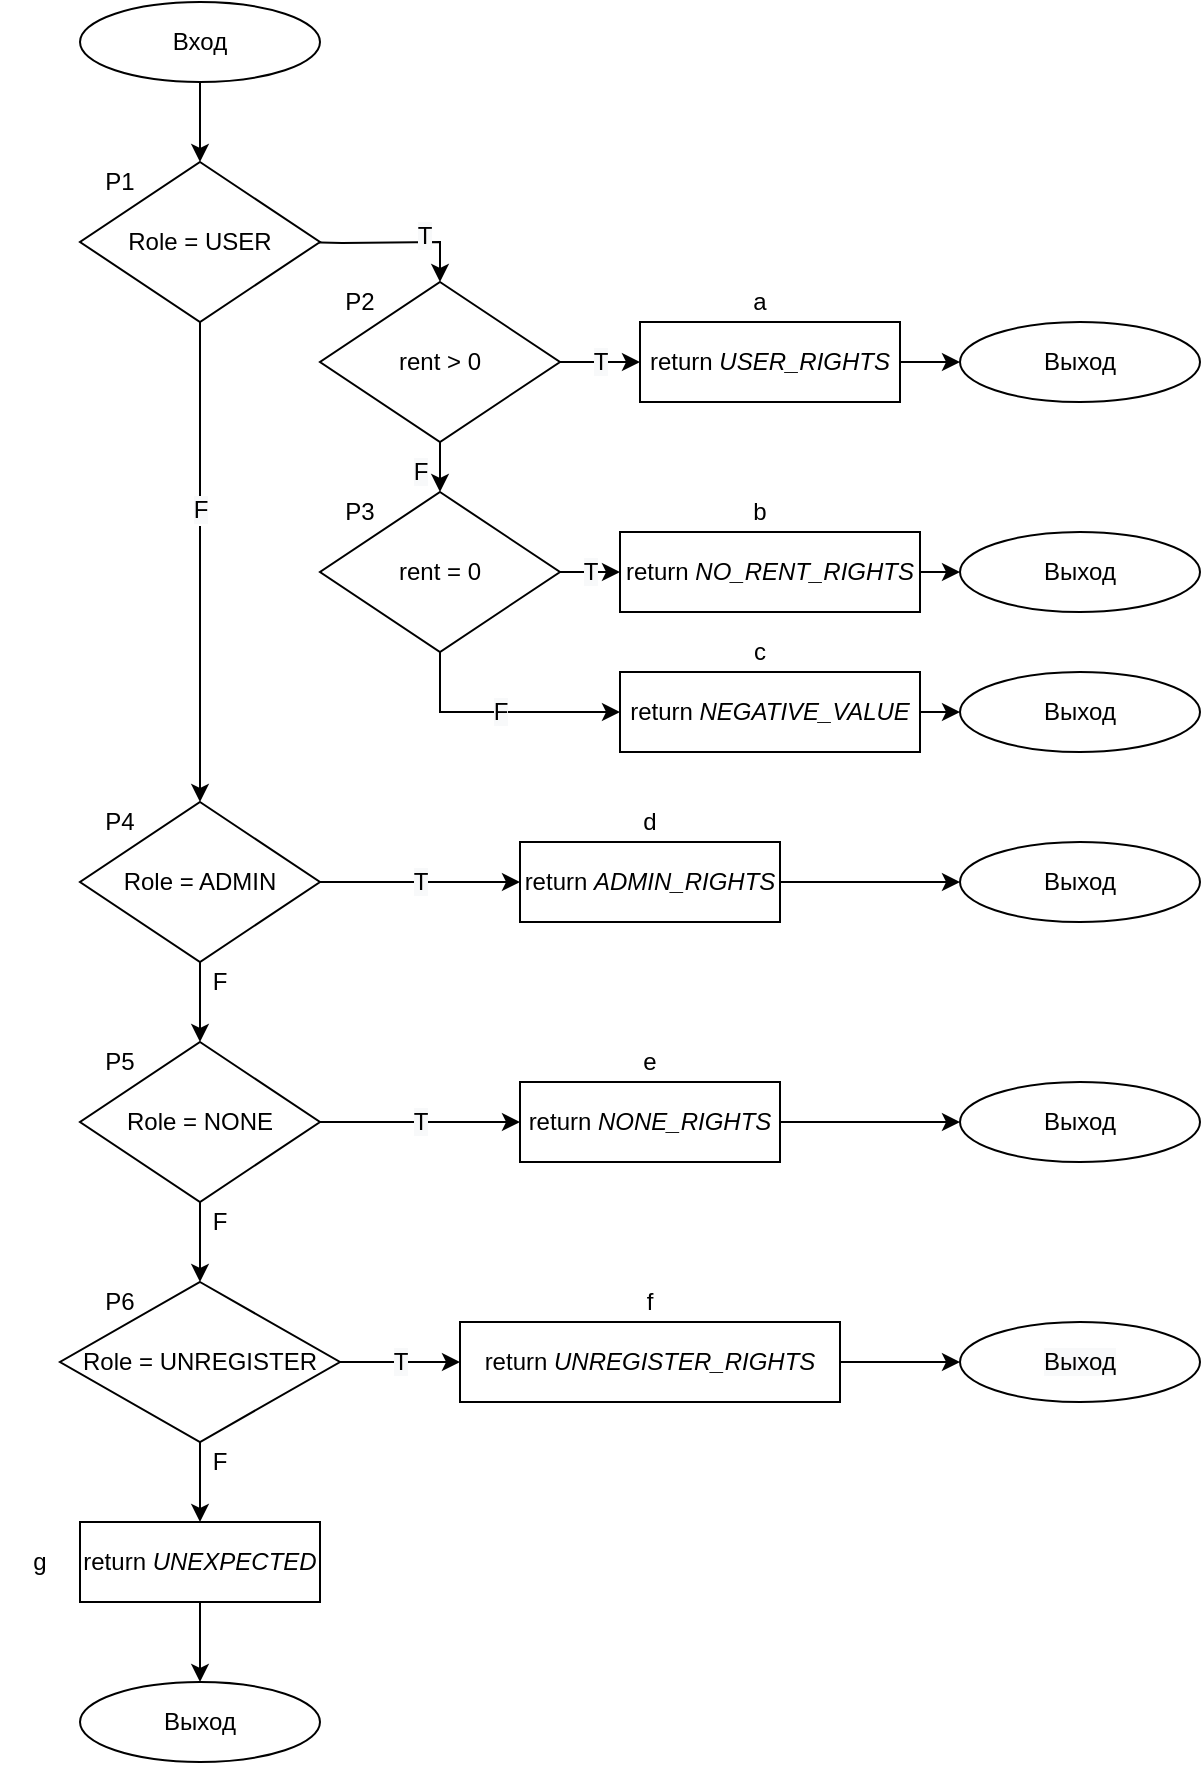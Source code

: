 <mxfile version="13.7.9" type="device"><diagram id="hsRj_pQ6heNIjuWjp-Pn" name="Страница 1"><mxGraphModel dx="1422" dy="822" grid="1" gridSize="10" guides="1" tooltips="1" connect="1" arrows="1" fold="1" page="1" pageScale="1" pageWidth="827" pageHeight="1169" math="0" shadow="0"><root><mxCell id="0"/><mxCell id="1" parent="0"/><mxCell id="_PP-SBwaMyu5EgCgmmOH-9" style="edgeStyle=orthogonalEdgeStyle;rounded=0;orthogonalLoop=1;jettySize=auto;html=1;exitX=0.5;exitY=1;exitDx=0;exitDy=0;entryX=0.5;entryY=0;entryDx=0;entryDy=0;" edge="1" parent="1" source="_PP-SBwaMyu5EgCgmmOH-1" target="_PP-SBwaMyu5EgCgmmOH-4"><mxGeometry relative="1" as="geometry"/></mxCell><mxCell id="_PP-SBwaMyu5EgCgmmOH-1" value="Вход" style="ellipse;whiteSpace=wrap;html=1;" vertex="1" parent="1"><mxGeometry x="360" y="40" width="120" height="40" as="geometry"/></mxCell><mxCell id="_PP-SBwaMyu5EgCgmmOH-10" style="edgeStyle=orthogonalEdgeStyle;rounded=0;orthogonalLoop=1;jettySize=auto;html=1;exitX=0.5;exitY=1;exitDx=0;exitDy=0;" edge="1" parent="1" source="_PP-SBwaMyu5EgCgmmOH-4" target="_PP-SBwaMyu5EgCgmmOH-5"><mxGeometry relative="1" as="geometry"/></mxCell><mxCell id="_PP-SBwaMyu5EgCgmmOH-70" value="&lt;span style=&quot;font-size: 12px ; background-color: rgb(248 , 249 , 250)&quot;&gt;F&lt;/span&gt;" style="edgeLabel;html=1;align=center;verticalAlign=middle;resizable=0;points=[];fontFamily=Helvetica;fontColor=#000000;" vertex="1" connectable="0" parent="_PP-SBwaMyu5EgCgmmOH-10"><mxGeometry x="-0.217" relative="1" as="geometry"><mxPoint as="offset"/></mxGeometry></mxCell><mxCell id="_PP-SBwaMyu5EgCgmmOH-16" style="edgeStyle=orthogonalEdgeStyle;rounded=0;orthogonalLoop=1;jettySize=auto;html=1;exitX=1;exitY=0.5;exitDx=0;exitDy=0;entryX=0.5;entryY=0;entryDx=0;entryDy=0;" edge="1" parent="1" target="_PP-SBwaMyu5EgCgmmOH-15"><mxGeometry relative="1" as="geometry"><mxPoint x="470" y="160" as="sourcePoint"/></mxGeometry></mxCell><mxCell id="_PP-SBwaMyu5EgCgmmOH-68" value="&lt;span style=&quot;font-size: 12px ; background-color: rgb(248 , 249 , 250)&quot;&gt;T&lt;/span&gt;" style="edgeLabel;html=1;align=center;verticalAlign=middle;resizable=0;points=[];fontFamily=Helvetica;fontColor=#000000;" vertex="1" connectable="0" parent="_PP-SBwaMyu5EgCgmmOH-16"><mxGeometry x="0.378" y="3" relative="1" as="geometry"><mxPoint as="offset"/></mxGeometry></mxCell><mxCell id="_PP-SBwaMyu5EgCgmmOH-4" value="Role = USER" style="rhombus;whiteSpace=wrap;html=1;" vertex="1" parent="1"><mxGeometry x="360" y="120" width="120" height="80" as="geometry"/></mxCell><mxCell id="_PP-SBwaMyu5EgCgmmOH-11" style="edgeStyle=orthogonalEdgeStyle;rounded=0;orthogonalLoop=1;jettySize=auto;html=1;exitX=0.5;exitY=1;exitDx=0;exitDy=0;entryX=0.5;entryY=0;entryDx=0;entryDy=0;" edge="1" parent="1" source="_PP-SBwaMyu5EgCgmmOH-5" target="_PP-SBwaMyu5EgCgmmOH-6"><mxGeometry relative="1" as="geometry"/></mxCell><mxCell id="_PP-SBwaMyu5EgCgmmOH-34" value="&#10;&#10;&lt;span style=&quot;color: rgb(0, 0, 0); font-family: helvetica; font-size: 12px; font-style: normal; font-weight: 400; letter-spacing: normal; text-align: center; text-indent: 0px; text-transform: none; word-spacing: 0px; background-color: rgb(248, 249, 250); display: inline; float: none;&quot;&gt;T&lt;/span&gt;&#10;&#10;" style="edgeStyle=orthogonalEdgeStyle;rounded=0;orthogonalLoop=1;jettySize=auto;html=1;exitX=1;exitY=0.5;exitDx=0;exitDy=0;entryX=0;entryY=0.5;entryDx=0;entryDy=0;fontFamily=Helvetica;fontColor=#000000;" edge="1" parent="1" source="_PP-SBwaMyu5EgCgmmOH-5" target="_PP-SBwaMyu5EgCgmmOH-26"><mxGeometry relative="1" as="geometry"/></mxCell><mxCell id="_PP-SBwaMyu5EgCgmmOH-5" value="Role = ADMIN" style="rhombus;whiteSpace=wrap;html=1;" vertex="1" parent="1"><mxGeometry x="360" y="440" width="120" height="80" as="geometry"/></mxCell><mxCell id="_PP-SBwaMyu5EgCgmmOH-12" style="edgeStyle=orthogonalEdgeStyle;rounded=0;orthogonalLoop=1;jettySize=auto;html=1;exitX=0.5;exitY=1;exitDx=0;exitDy=0;" edge="1" parent="1" source="_PP-SBwaMyu5EgCgmmOH-6" target="_PP-SBwaMyu5EgCgmmOH-7"><mxGeometry relative="1" as="geometry"/></mxCell><mxCell id="_PP-SBwaMyu5EgCgmmOH-35" value="&#10;&#10;&lt;span style=&quot;color: rgb(0, 0, 0); font-family: helvetica; font-size: 12px; font-style: normal; font-weight: 400; letter-spacing: normal; text-align: center; text-indent: 0px; text-transform: none; word-spacing: 0px; background-color: rgb(248, 249, 250); display: inline; float: none;&quot;&gt;T&lt;/span&gt;&#10;&#10;" style="edgeStyle=orthogonalEdgeStyle;rounded=0;orthogonalLoop=1;jettySize=auto;html=1;exitX=1;exitY=0.5;exitDx=0;exitDy=0;entryX=0;entryY=0.5;entryDx=0;entryDy=0;fontFamily=Helvetica;fontColor=#000000;" edge="1" parent="1" source="_PP-SBwaMyu5EgCgmmOH-6" target="_PP-SBwaMyu5EgCgmmOH-27"><mxGeometry relative="1" as="geometry"/></mxCell><mxCell id="_PP-SBwaMyu5EgCgmmOH-6" value="&lt;span&gt;Role = NONE&lt;/span&gt;" style="rhombus;whiteSpace=wrap;html=1;" vertex="1" parent="1"><mxGeometry x="360" y="560" width="120" height="80" as="geometry"/></mxCell><mxCell id="_PP-SBwaMyu5EgCgmmOH-36" value="&#10;&#10;&lt;span style=&quot;color: rgb(0, 0, 0); font-family: helvetica; font-size: 12px; font-style: normal; font-weight: 400; letter-spacing: normal; text-align: center; text-indent: 0px; text-transform: none; word-spacing: 0px; background-color: rgb(248, 249, 250); display: inline; float: none;&quot;&gt;T&lt;/span&gt;&#10;&#10;" style="edgeStyle=orthogonalEdgeStyle;rounded=0;orthogonalLoop=1;jettySize=auto;html=1;exitX=1;exitY=0.5;exitDx=0;exitDy=0;entryX=0;entryY=0.5;entryDx=0;entryDy=0;fontFamily=Helvetica;fontColor=#000000;" edge="1" parent="1" source="_PP-SBwaMyu5EgCgmmOH-7" target="_PP-SBwaMyu5EgCgmmOH-29"><mxGeometry relative="1" as="geometry"/></mxCell><mxCell id="_PP-SBwaMyu5EgCgmmOH-37" style="edgeStyle=orthogonalEdgeStyle;rounded=0;orthogonalLoop=1;jettySize=auto;html=1;exitX=0.5;exitY=1;exitDx=0;exitDy=0;entryX=0.5;entryY=0;entryDx=0;entryDy=0;fontFamily=Helvetica;fontColor=#000000;" edge="1" parent="1" source="_PP-SBwaMyu5EgCgmmOH-7" target="_PP-SBwaMyu5EgCgmmOH-31"><mxGeometry relative="1" as="geometry"/></mxCell><mxCell id="_PP-SBwaMyu5EgCgmmOH-7" value="&lt;span&gt;Role = UNREGISTER&lt;/span&gt;" style="rhombus;whiteSpace=wrap;html=1;" vertex="1" parent="1"><mxGeometry x="350" y="680" width="140" height="80" as="geometry"/></mxCell><mxCell id="_PP-SBwaMyu5EgCgmmOH-32" value="&#10;&#10;&lt;span style=&quot;color: rgb(0, 0, 0); font-family: helvetica; font-size: 12px; font-style: normal; font-weight: 400; letter-spacing: normal; text-align: center; text-indent: 0px; text-transform: none; word-spacing: 0px; background-color: rgb(248, 249, 250); display: inline; float: none;&quot;&gt;T&lt;/span&gt;&#10;&#10;" style="edgeStyle=orthogonalEdgeStyle;rounded=0;orthogonalLoop=1;jettySize=auto;html=1;exitX=1;exitY=0.5;exitDx=0;exitDy=0;entryX=0;entryY=0.5;entryDx=0;entryDy=0;fontFamily=Helvetica;fontColor=#000000;" edge="1" parent="1" source="_PP-SBwaMyu5EgCgmmOH-15" target="_PP-SBwaMyu5EgCgmmOH-22"><mxGeometry relative="1" as="geometry"/></mxCell><mxCell id="_PP-SBwaMyu5EgCgmmOH-71" value="&#10;&#10;&lt;span style=&quot;color: rgb(0, 0, 0); font-family: helvetica; font-size: 12px; font-style: normal; font-weight: 400; letter-spacing: normal; text-align: center; text-indent: 0px; text-transform: none; word-spacing: 0px; background-color: rgb(248, 249, 250); display: inline; float: none;&quot;&gt;F&lt;/span&gt;&#10;&#10;" style="edgeStyle=orthogonalEdgeStyle;rounded=0;orthogonalLoop=1;jettySize=auto;html=1;exitX=0.5;exitY=1;exitDx=0;exitDy=0;entryX=0.5;entryY=0;entryDx=0;entryDy=0;fontFamily=Helvetica;fontColor=#000000;" edge="1" parent="1" source="_PP-SBwaMyu5EgCgmmOH-15" target="_PP-SBwaMyu5EgCgmmOH-45"><mxGeometry x="0.2" y="-10" relative="1" as="geometry"><mxPoint as="offset"/></mxGeometry></mxCell><mxCell id="_PP-SBwaMyu5EgCgmmOH-15" value="rent &amp;gt; 0" style="rhombus;whiteSpace=wrap;html=1;" vertex="1" parent="1"><mxGeometry x="480" y="180" width="120" height="80" as="geometry"/></mxCell><mxCell id="_PP-SBwaMyu5EgCgmmOH-18" value="Выход" style="ellipse;whiteSpace=wrap;html=1;" vertex="1" parent="1"><mxGeometry x="800" y="200" width="120" height="40" as="geometry"/></mxCell><mxCell id="_PP-SBwaMyu5EgCgmmOH-19" value="Выход" style="ellipse;whiteSpace=wrap;html=1;" vertex="1" parent="1"><mxGeometry x="800" y="305" width="120" height="40" as="geometry"/></mxCell><mxCell id="_PP-SBwaMyu5EgCgmmOH-43" style="edgeStyle=orthogonalEdgeStyle;rounded=0;orthogonalLoop=1;jettySize=auto;html=1;exitX=1;exitY=0.5;exitDx=0;exitDy=0;entryX=0;entryY=0.5;entryDx=0;entryDy=0;fontFamily=Helvetica;fontColor=#000000;" edge="1" parent="1" source="_PP-SBwaMyu5EgCgmmOH-22" target="_PP-SBwaMyu5EgCgmmOH-18"><mxGeometry relative="1" as="geometry"/></mxCell><mxCell id="_PP-SBwaMyu5EgCgmmOH-22" value="return&amp;nbsp;&lt;span style=&quot;font-style: italic;&quot;&gt;USER_RIGHTS&lt;/span&gt;" style="rounded=0;whiteSpace=wrap;html=1;labelBackgroundColor=none;fontFamily=Helvetica;" vertex="1" parent="1"><mxGeometry x="640" y="200" width="130" height="40" as="geometry"/></mxCell><mxCell id="_PP-SBwaMyu5EgCgmmOH-42" style="edgeStyle=orthogonalEdgeStyle;rounded=0;orthogonalLoop=1;jettySize=auto;html=1;exitX=1;exitY=0.5;exitDx=0;exitDy=0;entryX=0;entryY=0.5;entryDx=0;entryDy=0;fontFamily=Helvetica;fontColor=#000000;" edge="1" parent="1" source="_PP-SBwaMyu5EgCgmmOH-23" target="_PP-SBwaMyu5EgCgmmOH-19"><mxGeometry relative="1" as="geometry"/></mxCell><mxCell id="_PP-SBwaMyu5EgCgmmOH-23" value="return&amp;nbsp;&lt;span style=&quot;font-style: italic;&quot;&gt;NO_RENT_RIGHTS&lt;/span&gt;" style="rounded=0;whiteSpace=wrap;html=1;labelBackgroundColor=none;fontFamily=Helvetica;" vertex="1" parent="1"><mxGeometry x="630" y="305" width="150" height="40" as="geometry"/></mxCell><mxCell id="_PP-SBwaMyu5EgCgmmOH-24" value="Выход" style="ellipse;whiteSpace=wrap;html=1;" vertex="1" parent="1"><mxGeometry x="800" y="460" width="120" height="40" as="geometry"/></mxCell><mxCell id="_PP-SBwaMyu5EgCgmmOH-25" value="Выход" style="ellipse;whiteSpace=wrap;html=1;" vertex="1" parent="1"><mxGeometry x="800" y="580" width="120" height="40" as="geometry"/></mxCell><mxCell id="_PP-SBwaMyu5EgCgmmOH-41" style="edgeStyle=orthogonalEdgeStyle;rounded=0;orthogonalLoop=1;jettySize=auto;html=1;exitX=1;exitY=0.5;exitDx=0;exitDy=0;entryX=0;entryY=0.5;entryDx=0;entryDy=0;fontFamily=Helvetica;fontColor=#000000;" edge="1" parent="1" source="_PP-SBwaMyu5EgCgmmOH-26" target="_PP-SBwaMyu5EgCgmmOH-24"><mxGeometry relative="1" as="geometry"/></mxCell><mxCell id="_PP-SBwaMyu5EgCgmmOH-26" value="return&amp;nbsp;&lt;span style=&quot;font-style: italic;&quot;&gt;ADMIN_RIGHTS&lt;/span&gt;" style="rounded=0;whiteSpace=wrap;html=1;labelBackgroundColor=none;fontFamily=Helvetica;" vertex="1" parent="1"><mxGeometry x="580" y="460" width="130" height="40" as="geometry"/></mxCell><mxCell id="_PP-SBwaMyu5EgCgmmOH-40" style="edgeStyle=orthogonalEdgeStyle;rounded=0;orthogonalLoop=1;jettySize=auto;html=1;exitX=1;exitY=0.5;exitDx=0;exitDy=0;entryX=0;entryY=0.5;entryDx=0;entryDy=0;fontFamily=Helvetica;fontColor=#000000;" edge="1" parent="1" source="_PP-SBwaMyu5EgCgmmOH-27" target="_PP-SBwaMyu5EgCgmmOH-25"><mxGeometry relative="1" as="geometry"/></mxCell><mxCell id="_PP-SBwaMyu5EgCgmmOH-27" value="return&amp;nbsp;&lt;span style=&quot;font-style: italic;&quot;&gt;NONE_RIGHTS&lt;/span&gt;" style="rounded=0;whiteSpace=wrap;html=1;labelBackgroundColor=none;fontFamily=Helvetica;" vertex="1" parent="1"><mxGeometry x="580" y="580" width="130" height="40" as="geometry"/></mxCell><mxCell id="_PP-SBwaMyu5EgCgmmOH-28" value="&#10;&#10;&lt;span style=&quot;color: rgb(0, 0, 0); font-family: helvetica; font-size: 12px; font-style: normal; font-weight: 400; letter-spacing: normal; text-align: center; text-indent: 0px; text-transform: none; word-spacing: 0px; background-color: rgb(248, 249, 250); display: inline; float: none;&quot;&gt;Выход&lt;/span&gt;&#10;&#10;" style="ellipse;whiteSpace=wrap;html=1;" vertex="1" parent="1"><mxGeometry x="800" y="700" width="120" height="40" as="geometry"/></mxCell><mxCell id="_PP-SBwaMyu5EgCgmmOH-39" style="edgeStyle=orthogonalEdgeStyle;rounded=0;orthogonalLoop=1;jettySize=auto;html=1;exitX=1;exitY=0.5;exitDx=0;exitDy=0;entryX=0;entryY=0.5;entryDx=0;entryDy=0;fontFamily=Helvetica;fontColor=#000000;" edge="1" parent="1" source="_PP-SBwaMyu5EgCgmmOH-29" target="_PP-SBwaMyu5EgCgmmOH-28"><mxGeometry relative="1" as="geometry"/></mxCell><mxCell id="_PP-SBwaMyu5EgCgmmOH-29" value="return&amp;nbsp;&lt;span style=&quot;font-style: italic;&quot;&gt;UNREGISTER_RIGHTS&lt;/span&gt;" style="rounded=0;whiteSpace=wrap;html=1;labelBackgroundColor=none;fontFamily=Helvetica;" vertex="1" parent="1"><mxGeometry x="550" y="700" width="190" height="40" as="geometry"/></mxCell><mxCell id="_PP-SBwaMyu5EgCgmmOH-30" value="Выход" style="ellipse;whiteSpace=wrap;html=1;" vertex="1" parent="1"><mxGeometry x="360" y="880" width="120" height="40" as="geometry"/></mxCell><mxCell id="_PP-SBwaMyu5EgCgmmOH-38" style="edgeStyle=orthogonalEdgeStyle;rounded=0;orthogonalLoop=1;jettySize=auto;html=1;exitX=0.5;exitY=1;exitDx=0;exitDy=0;entryX=0.5;entryY=0;entryDx=0;entryDy=0;fontFamily=Helvetica;fontColor=#000000;" edge="1" parent="1" source="_PP-SBwaMyu5EgCgmmOH-31" target="_PP-SBwaMyu5EgCgmmOH-30"><mxGeometry relative="1" as="geometry"/></mxCell><mxCell id="_PP-SBwaMyu5EgCgmmOH-31" value="return&amp;nbsp;&lt;span style=&quot;font-style: italic;&quot;&gt;UNEXPECTED&lt;/span&gt;" style="rounded=0;whiteSpace=wrap;html=1;labelBackgroundColor=none;fontFamily=Helvetica;" vertex="1" parent="1"><mxGeometry x="360" y="800" width="120" height="40" as="geometry"/></mxCell><mxCell id="_PP-SBwaMyu5EgCgmmOH-47" value="&#10;&#10;&lt;span style=&quot;color: rgb(0, 0, 0); font-family: helvetica; font-size: 12px; font-style: normal; font-weight: 400; letter-spacing: normal; text-align: center; text-indent: 0px; text-transform: none; word-spacing: 0px; background-color: rgb(248, 249, 250); display: inline; float: none;&quot;&gt;T&lt;/span&gt;&#10;&#10;" style="edgeStyle=orthogonalEdgeStyle;rounded=0;orthogonalLoop=1;jettySize=auto;html=1;exitX=1;exitY=0.5;exitDx=0;exitDy=0;entryX=0;entryY=0.5;entryDx=0;entryDy=0;fontFamily=Helvetica;fontColor=#000000;" edge="1" parent="1" source="_PP-SBwaMyu5EgCgmmOH-45" target="_PP-SBwaMyu5EgCgmmOH-23"><mxGeometry relative="1" as="geometry"/></mxCell><mxCell id="_PP-SBwaMyu5EgCgmmOH-51" value="&#10;&#10;&lt;span style=&quot;color: rgb(0, 0, 0); font-family: helvetica; font-size: 12px; font-style: normal; font-weight: 400; letter-spacing: normal; text-align: center; text-indent: 0px; text-transform: none; word-spacing: 0px; background-color: rgb(248, 249, 250); display: inline; float: none;&quot;&gt;F&lt;/span&gt;&#10;&#10;" style="edgeStyle=orthogonalEdgeStyle;rounded=0;orthogonalLoop=1;jettySize=auto;html=1;exitX=0.5;exitY=1;exitDx=0;exitDy=0;entryX=0;entryY=0.5;entryDx=0;entryDy=0;fontFamily=Helvetica;fontColor=#000000;" edge="1" parent="1" source="_PP-SBwaMyu5EgCgmmOH-45" target="_PP-SBwaMyu5EgCgmmOH-50"><mxGeometry relative="1" as="geometry"/></mxCell><mxCell id="_PP-SBwaMyu5EgCgmmOH-45" value="rent = 0" style="rhombus;whiteSpace=wrap;html=1;" vertex="1" parent="1"><mxGeometry x="480" y="285" width="120" height="80" as="geometry"/></mxCell><mxCell id="_PP-SBwaMyu5EgCgmmOH-48" value="Выход" style="ellipse;whiteSpace=wrap;html=1;" vertex="1" parent="1"><mxGeometry x="800" y="375" width="120" height="40" as="geometry"/></mxCell><mxCell id="_PP-SBwaMyu5EgCgmmOH-49" style="edgeStyle=orthogonalEdgeStyle;rounded=0;orthogonalLoop=1;jettySize=auto;html=1;exitX=1;exitY=0.5;exitDx=0;exitDy=0;entryX=0;entryY=0.5;entryDx=0;entryDy=0;fontFamily=Helvetica;fontColor=#000000;" edge="1" parent="1" source="_PP-SBwaMyu5EgCgmmOH-50" target="_PP-SBwaMyu5EgCgmmOH-48"><mxGeometry relative="1" as="geometry"/></mxCell><mxCell id="_PP-SBwaMyu5EgCgmmOH-50" value="return &lt;i&gt;NEGATIVE_VALUE&lt;br&gt;&lt;/i&gt;" style="rounded=0;whiteSpace=wrap;html=1;labelBackgroundColor=none;fontFamily=Helvetica;" vertex="1" parent="1"><mxGeometry x="630" y="375" width="150" height="40" as="geometry"/></mxCell><mxCell id="_PP-SBwaMyu5EgCgmmOH-62" value="F" style="text;html=1;strokeColor=none;fillColor=none;align=center;verticalAlign=middle;whiteSpace=wrap;rounded=0;labelBackgroundColor=none;fontFamily=Helvetica;fontColor=#000000;" vertex="1" parent="1"><mxGeometry x="410" y="520" width="40" height="20" as="geometry"/></mxCell><mxCell id="_PP-SBwaMyu5EgCgmmOH-63" value="F" style="text;html=1;strokeColor=none;fillColor=none;align=center;verticalAlign=middle;whiteSpace=wrap;rounded=0;labelBackgroundColor=none;fontFamily=Helvetica;fontColor=#000000;" vertex="1" parent="1"><mxGeometry x="410" y="640" width="40" height="20" as="geometry"/></mxCell><mxCell id="_PP-SBwaMyu5EgCgmmOH-64" value="F" style="text;html=1;strokeColor=none;fillColor=none;align=center;verticalAlign=middle;whiteSpace=wrap;rounded=0;labelBackgroundColor=none;fontFamily=Helvetica;fontColor=#000000;" vertex="1" parent="1"><mxGeometry x="410" y="760" width="40" height="20" as="geometry"/></mxCell><mxCell id="_PP-SBwaMyu5EgCgmmOH-66" value="P1" style="text;html=1;strokeColor=none;fillColor=none;align=center;verticalAlign=middle;whiteSpace=wrap;rounded=0;labelBackgroundColor=none;fontFamily=Helvetica;fontColor=#000000;" vertex="1" parent="1"><mxGeometry x="360" y="120" width="40" height="20" as="geometry"/></mxCell><mxCell id="_PP-SBwaMyu5EgCgmmOH-72" value="P2" style="text;html=1;strokeColor=none;fillColor=none;align=center;verticalAlign=middle;whiteSpace=wrap;rounded=0;labelBackgroundColor=none;fontFamily=Helvetica;fontColor=#000000;" vertex="1" parent="1"><mxGeometry x="480" y="180" width="40" height="20" as="geometry"/></mxCell><mxCell id="_PP-SBwaMyu5EgCgmmOH-73" value="P3" style="text;html=1;strokeColor=none;fillColor=none;align=center;verticalAlign=middle;whiteSpace=wrap;rounded=0;labelBackgroundColor=none;fontFamily=Helvetica;fontColor=#000000;" vertex="1" parent="1"><mxGeometry x="480" y="285" width="40" height="20" as="geometry"/></mxCell><mxCell id="_PP-SBwaMyu5EgCgmmOH-74" value="P4" style="text;html=1;strokeColor=none;fillColor=none;align=center;verticalAlign=middle;whiteSpace=wrap;rounded=0;labelBackgroundColor=none;fontFamily=Helvetica;fontColor=#000000;" vertex="1" parent="1"><mxGeometry x="360" y="440" width="40" height="20" as="geometry"/></mxCell><mxCell id="_PP-SBwaMyu5EgCgmmOH-75" value="P5" style="text;html=1;strokeColor=none;fillColor=none;align=center;verticalAlign=middle;whiteSpace=wrap;rounded=0;labelBackgroundColor=none;fontFamily=Helvetica;fontColor=#000000;" vertex="1" parent="1"><mxGeometry x="360" y="560" width="40" height="20" as="geometry"/></mxCell><mxCell id="_PP-SBwaMyu5EgCgmmOH-76" value="P6" style="text;html=1;strokeColor=none;fillColor=none;align=center;verticalAlign=middle;whiteSpace=wrap;rounded=0;labelBackgroundColor=none;fontFamily=Helvetica;fontColor=#000000;" vertex="1" parent="1"><mxGeometry x="360" y="680" width="40" height="20" as="geometry"/></mxCell><mxCell id="_PP-SBwaMyu5EgCgmmOH-78" value="a" style="text;html=1;strokeColor=none;fillColor=none;align=center;verticalAlign=middle;whiteSpace=wrap;rounded=0;labelBackgroundColor=none;fontFamily=Helvetica;fontColor=#000000;" vertex="1" parent="1"><mxGeometry x="680" y="180" width="40" height="20" as="geometry"/></mxCell><mxCell id="_PP-SBwaMyu5EgCgmmOH-79" value="b" style="text;html=1;strokeColor=none;fillColor=none;align=center;verticalAlign=middle;whiteSpace=wrap;rounded=0;labelBackgroundColor=none;fontFamily=Helvetica;fontColor=#000000;" vertex="1" parent="1"><mxGeometry x="680" y="285" width="40" height="20" as="geometry"/></mxCell><mxCell id="_PP-SBwaMyu5EgCgmmOH-80" value="c" style="text;html=1;strokeColor=none;fillColor=none;align=center;verticalAlign=middle;whiteSpace=wrap;rounded=0;labelBackgroundColor=none;fontFamily=Helvetica;fontColor=#000000;" vertex="1" parent="1"><mxGeometry x="680" y="355" width="40" height="20" as="geometry"/></mxCell><mxCell id="_PP-SBwaMyu5EgCgmmOH-81" value="d" style="text;html=1;strokeColor=none;fillColor=none;align=center;verticalAlign=middle;whiteSpace=wrap;rounded=0;labelBackgroundColor=none;fontFamily=Helvetica;fontColor=#000000;" vertex="1" parent="1"><mxGeometry x="625" y="440" width="40" height="20" as="geometry"/></mxCell><mxCell id="_PP-SBwaMyu5EgCgmmOH-82" value="e" style="text;html=1;strokeColor=none;fillColor=none;align=center;verticalAlign=middle;whiteSpace=wrap;rounded=0;labelBackgroundColor=none;fontFamily=Helvetica;fontColor=#000000;" vertex="1" parent="1"><mxGeometry x="625" y="560" width="40" height="20" as="geometry"/></mxCell><mxCell id="_PP-SBwaMyu5EgCgmmOH-83" value="f" style="text;html=1;strokeColor=none;fillColor=none;align=center;verticalAlign=middle;whiteSpace=wrap;rounded=0;labelBackgroundColor=none;fontFamily=Helvetica;fontColor=#000000;" vertex="1" parent="1"><mxGeometry x="625" y="680" width="40" height="20" as="geometry"/></mxCell><mxCell id="_PP-SBwaMyu5EgCgmmOH-84" value="g" style="text;html=1;strokeColor=none;fillColor=none;align=center;verticalAlign=middle;whiteSpace=wrap;rounded=0;labelBackgroundColor=none;fontFamily=Helvetica;fontColor=#000000;" vertex="1" parent="1"><mxGeometry x="320" y="810" width="40" height="20" as="geometry"/></mxCell></root></mxGraphModel></diagram></mxfile>